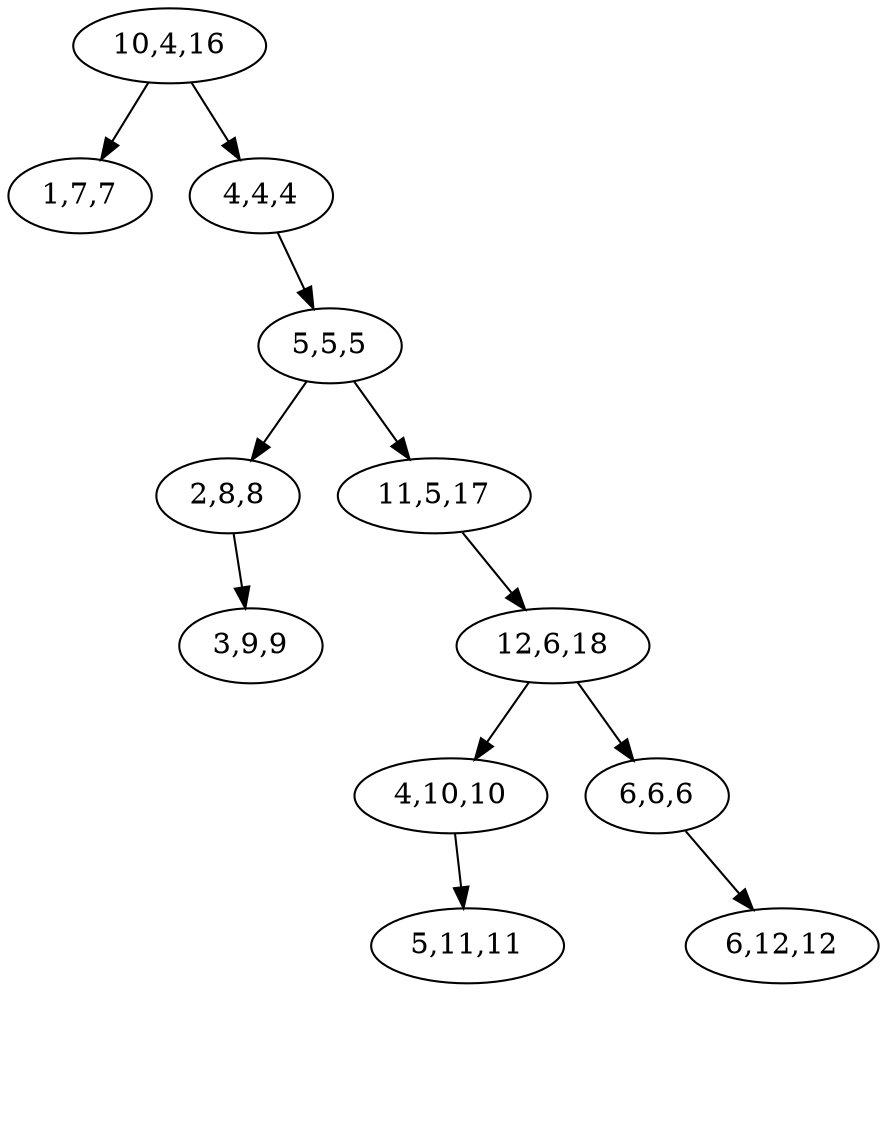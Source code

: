 digraph G{
 0 [label="10,4,16"]
 0->1
 1 [label="1,7,7"]
 1->2[style = invis]
 2 [label = "", width = .1, style = invis]
 1->3[style = invis]
 3 [label = "", width = .1, style = invis]
 0->4
 4 [label="4,4,4"]
 4->5[style = invis]
 5 [label = "", width = .1, style = invis]
 4->6
 6 [label="5,5,5"]
 6->7
 7 [label="2,8,8"]
 7->8[style = invis]
 8 [label = "", width = .1, style = invis]
 7->9
 9 [label="3,9,9"]
 9->10[style = invis]
 10 [label = "", width = .1, style = invis]
 9->11[style = invis]
 11 [label = "", width = .1, style = invis]
 6->12
 12 [label="11,5,17"]
 12->13[style = invis]
 13 [label = "", width = .1, style = invis]
 12->14
 14 [label="12,6,18"]
 14->15
 15 [label="4,10,10"]
 15->16[style = invis]
 16 [label = "", width = .1, style = invis]
 15->17
 17 [label="5,11,11"]
 17->18[style = invis]
 18 [label = "", width = .1, style = invis]
 17->19[style = invis]
 19 [label = "", width = .1, style = invis]
 14->20
 20 [label="6,6,6"]
 20->21[style = invis]
 21 [label = "", width = .1, style = invis]
 20->22
 22 [label="6,12,12"]
 22->23[style = invis]
 23 [label = "", width = .1, style = invis]
 22->24[style = invis]
 24 [label = "", width = .1, style = invis]
}
